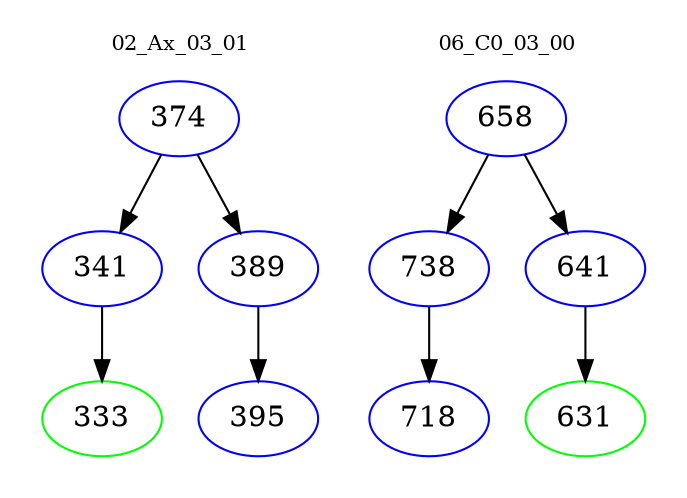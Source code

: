 digraph{
subgraph cluster_0 {
color = white
label = "02_Ax_03_01";
fontsize=10;
T0_374 [label="374", color="blue"]
T0_374 -> T0_341 [color="black"]
T0_341 [label="341", color="blue"]
T0_341 -> T0_333 [color="black"]
T0_333 [label="333", color="green"]
T0_374 -> T0_389 [color="black"]
T0_389 [label="389", color="blue"]
T0_389 -> T0_395 [color="black"]
T0_395 [label="395", color="blue"]
}
subgraph cluster_1 {
color = white
label = "06_C0_03_00";
fontsize=10;
T1_658 [label="658", color="blue"]
T1_658 -> T1_738 [color="black"]
T1_738 [label="738", color="blue"]
T1_738 -> T1_718 [color="black"]
T1_718 [label="718", color="blue"]
T1_658 -> T1_641 [color="black"]
T1_641 [label="641", color="blue"]
T1_641 -> T1_631 [color="black"]
T1_631 [label="631", color="green"]
}
}
